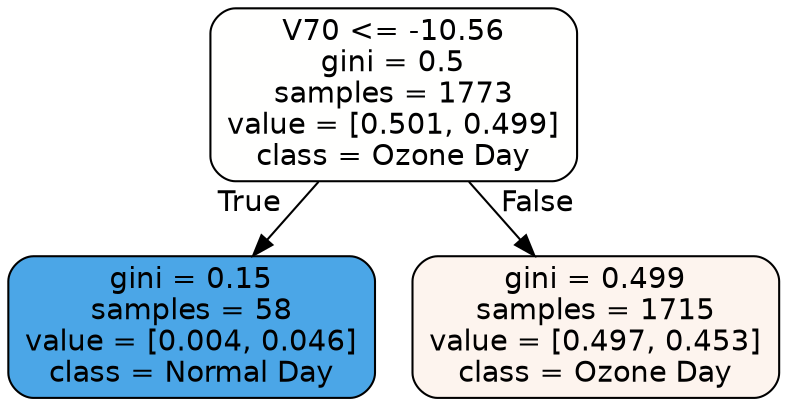 digraph Tree {
node [shape=box, style="filled, rounded", color="black", fontname=helvetica] ;
edge [fontname=helvetica] ;
0 [label="V70 <= -10.56\ngini = 0.5\nsamples = 1773\nvalue = [0.501, 0.499]\nclass = Ozone Day", fillcolor="#fffffe"] ;
1 [label="gini = 0.15\nsamples = 58\nvalue = [0.004, 0.046]\nclass = Normal Day", fillcolor="#4ba6e7"] ;
0 -> 1 [labeldistance=2.5, labelangle=45, headlabel="True"] ;
2 [label="gini = 0.499\nsamples = 1715\nvalue = [0.497, 0.453]\nclass = Ozone Day", fillcolor="#fdf4ee"] ;
0 -> 2 [labeldistance=2.5, labelangle=-45, headlabel="False"] ;
}